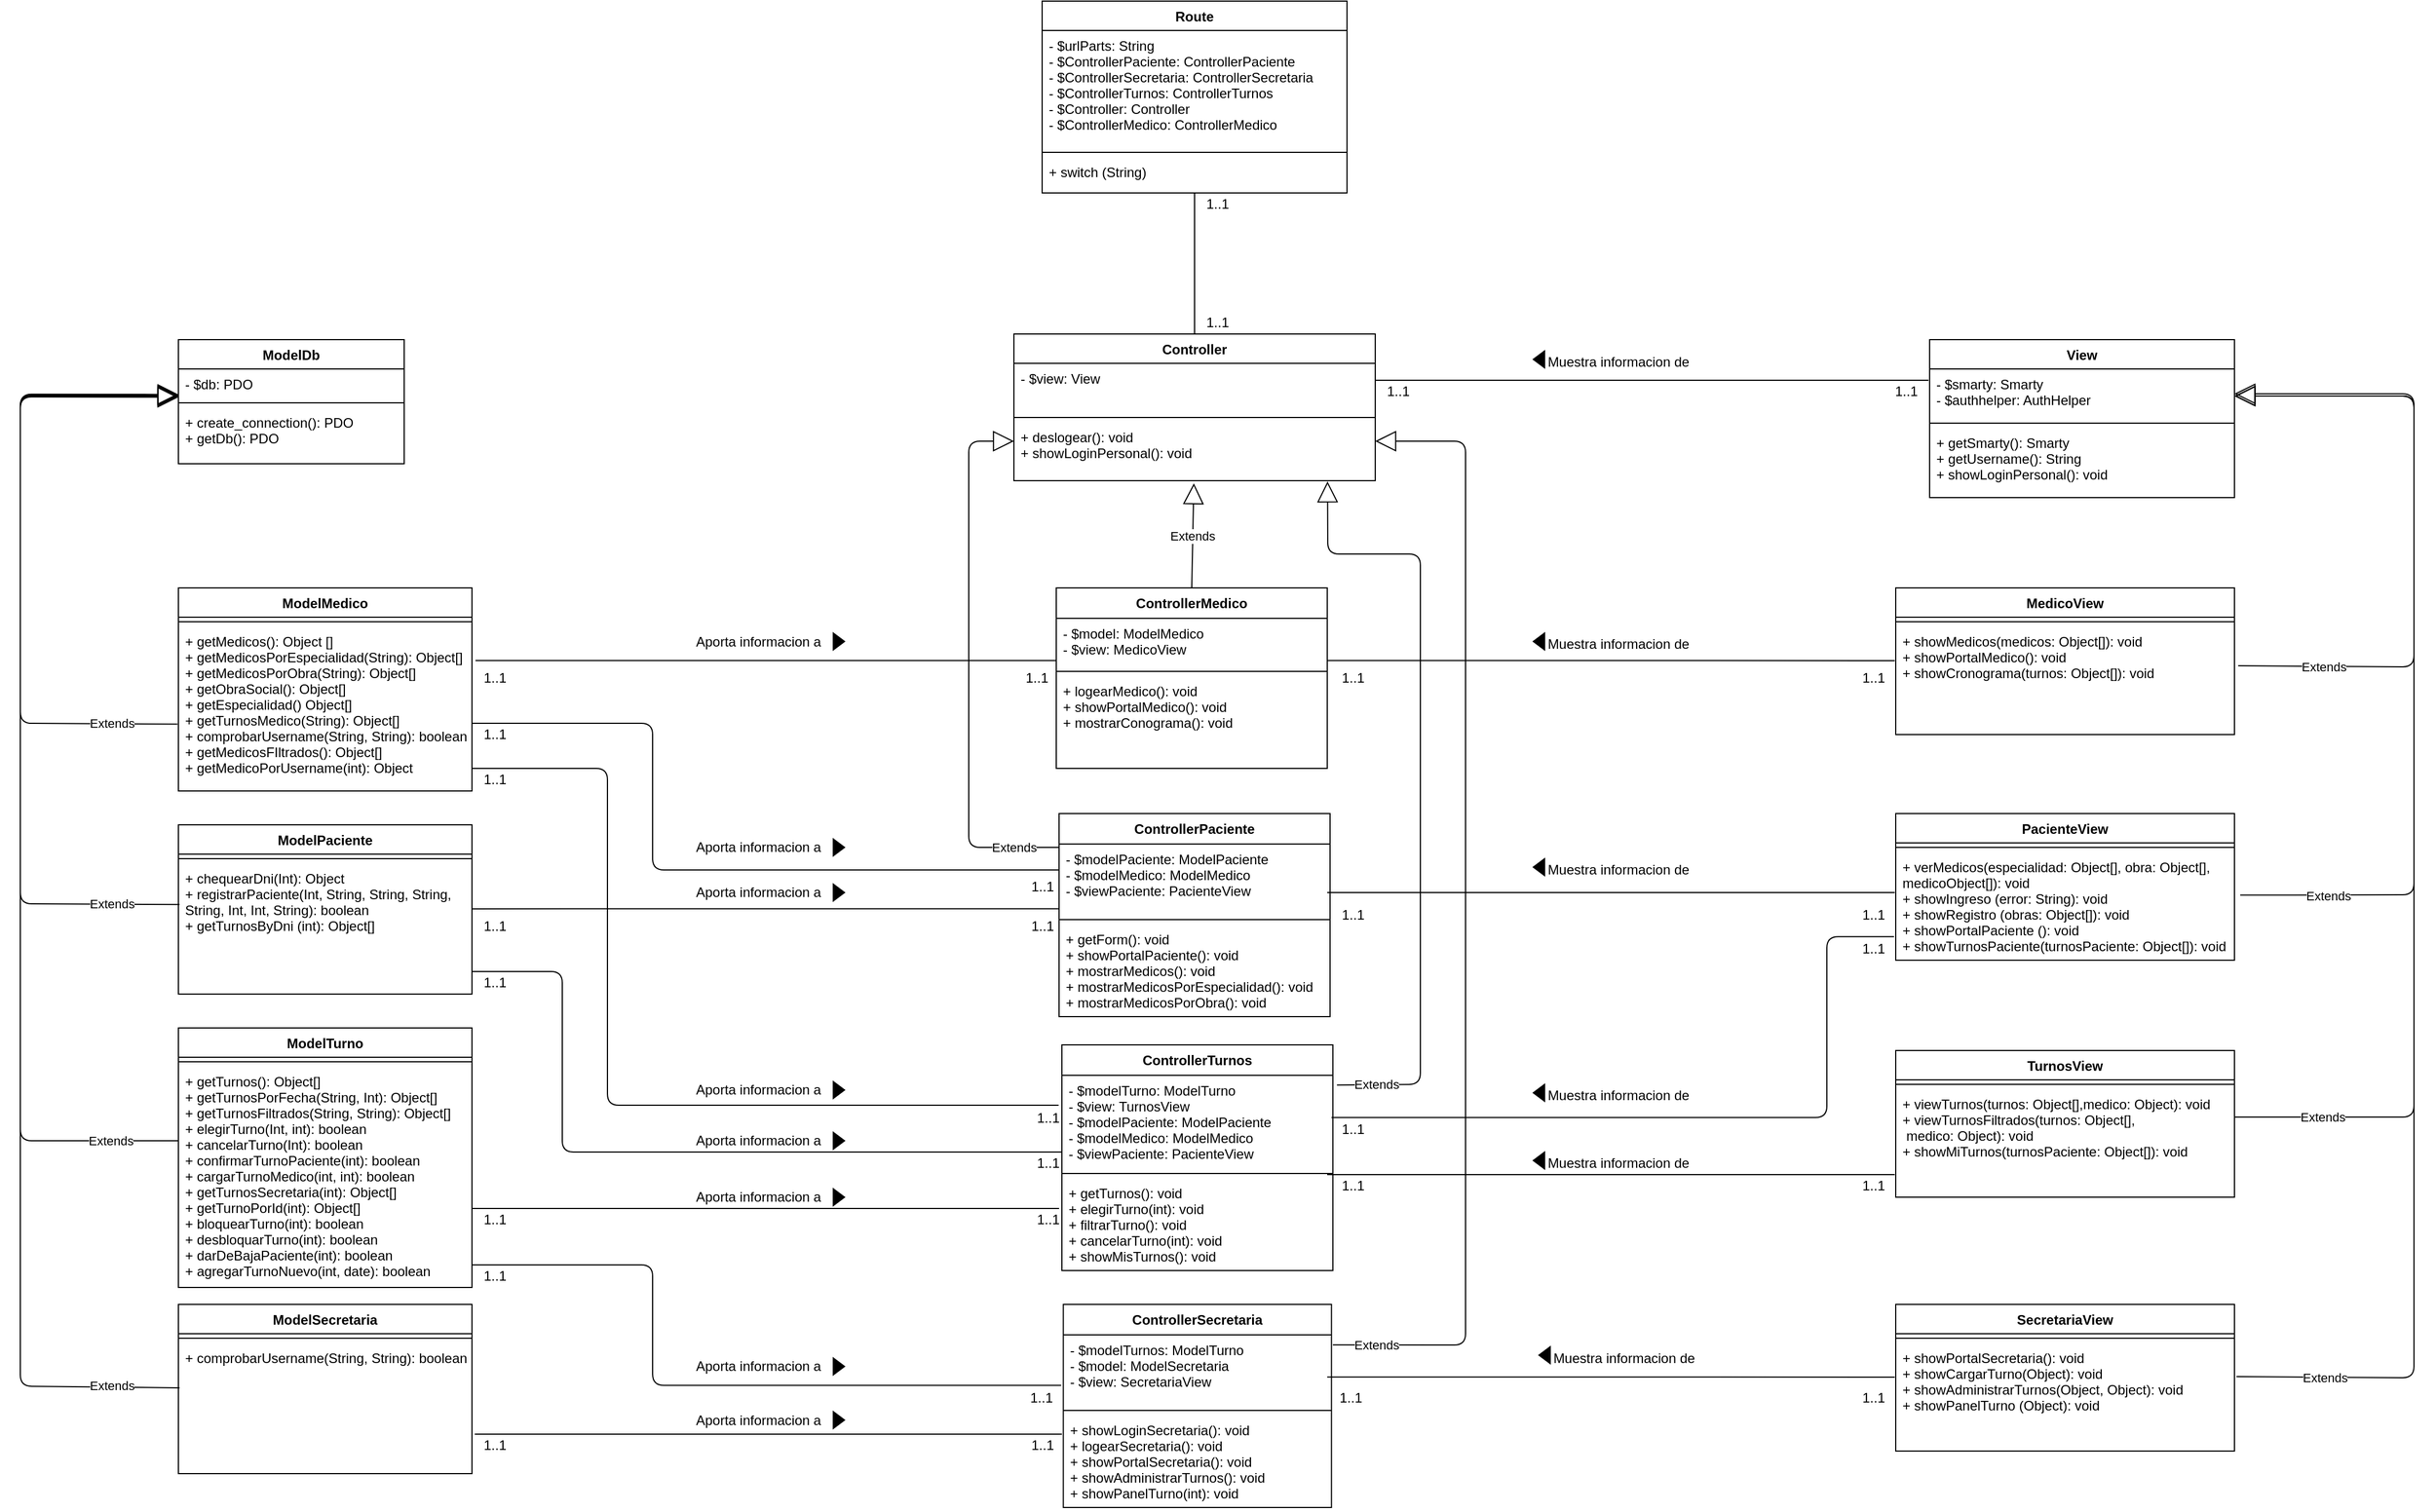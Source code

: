 <mxfile version="12.4.2" type="device" pages="1"><diagram id="C5RBs43oDa-KdzZeNtuy" name="Page-1"><mxGraphModel dx="1849" dy="1935" grid="1" gridSize="10" guides="1" tooltips="1" connect="1" arrows="1" fold="1" page="1" pageScale="1" pageWidth="827" pageHeight="1169" math="0" shadow="0"><root><mxCell id="WIyWlLk6GJQsqaUBKTNV-0"/><mxCell id="WIyWlLk6GJQsqaUBKTNV-1" parent="WIyWlLk6GJQsqaUBKTNV-0"/><mxCell id="wr0eiIpLCg0iJ6t-AHYn-128" value="1..1" style="text;html=1;align=center;verticalAlign=middle;resizable=0;points=[];autosize=1;" parent="WIyWlLk6GJQsqaUBKTNV-1" vertex="1"><mxGeometry x="901" y="-330" width="40" height="20" as="geometry"/></mxCell><mxCell id="wr0eiIpLCg0iJ6t-AHYn-115" value="TurnosView" style="swimlane;fontStyle=1;align=center;verticalAlign=top;childLayout=stackLayout;horizontal=1;startSize=26;horizontalStack=0;resizeParent=1;resizeParentMax=0;resizeLast=0;collapsible=1;marginBottom=0;" parent="WIyWlLk6GJQsqaUBKTNV-1" vertex="1"><mxGeometry x="941" y="10" width="300" height="130" as="geometry"/></mxCell><mxCell id="wr0eiIpLCg0iJ6t-AHYn-116" value="" style="line;strokeWidth=1;fillColor=none;align=left;verticalAlign=middle;spacingTop=-1;spacingLeft=3;spacingRight=3;rotatable=0;labelPosition=right;points=[];portConstraint=eastwest;" parent="wr0eiIpLCg0iJ6t-AHYn-115" vertex="1"><mxGeometry y="26" width="300" height="8" as="geometry"/></mxCell><mxCell id="wr0eiIpLCg0iJ6t-AHYn-117" value="+ viewTurnos(turnos: Object[],medico: Object): void&#10;+ viewTurnosFiltrados(turnos: Object[],&#10; medico: Object): void&#10;+ showMiTurnos(turnosPaciente: Object[]): void" style="text;strokeColor=none;fillColor=none;align=left;verticalAlign=top;spacingLeft=4;spacingRight=4;overflow=hidden;rotatable=0;points=[[0,0.5],[1,0.5]];portConstraint=eastwest;" parent="wr0eiIpLCg0iJ6t-AHYn-115" vertex="1"><mxGeometry y="34" width="300" height="96" as="geometry"/></mxCell><mxCell id="wr0eiIpLCg0iJ6t-AHYn-48" value="ModelDb" style="swimlane;fontStyle=1;align=center;verticalAlign=top;childLayout=stackLayout;horizontal=1;startSize=26;horizontalStack=0;resizeParent=1;resizeParentMax=0;resizeLast=0;collapsible=1;marginBottom=0;" parent="WIyWlLk6GJQsqaUBKTNV-1" vertex="1"><mxGeometry x="-580" y="-620" width="200" height="110" as="geometry"/></mxCell><mxCell id="wr0eiIpLCg0iJ6t-AHYn-49" value="- $db: PDO" style="text;strokeColor=none;fillColor=none;align=left;verticalAlign=top;spacingLeft=4;spacingRight=4;overflow=hidden;rotatable=0;points=[[0,0.5],[1,0.5]];portConstraint=eastwest;" parent="wr0eiIpLCg0iJ6t-AHYn-48" vertex="1"><mxGeometry y="26" width="200" height="26" as="geometry"/></mxCell><mxCell id="wr0eiIpLCg0iJ6t-AHYn-50" value="" style="line;strokeWidth=1;fillColor=none;align=left;verticalAlign=middle;spacingTop=-1;spacingLeft=3;spacingRight=3;rotatable=0;labelPosition=right;points=[];portConstraint=eastwest;" parent="wr0eiIpLCg0iJ6t-AHYn-48" vertex="1"><mxGeometry y="52" width="200" height="8" as="geometry"/></mxCell><mxCell id="wr0eiIpLCg0iJ6t-AHYn-51" value="+ create_connection(): PDO&#10;+ getDb(): PDO&#10;" style="text;strokeColor=none;fillColor=none;align=left;verticalAlign=top;spacingLeft=4;spacingRight=4;overflow=hidden;rotatable=0;points=[[0,0.5],[1,0.5]];portConstraint=eastwest;" parent="wr0eiIpLCg0iJ6t-AHYn-48" vertex="1"><mxGeometry y="60" width="200" height="50" as="geometry"/></mxCell><mxCell id="wr0eiIpLCg0iJ6t-AHYn-107" value="View" style="swimlane;fontStyle=1;align=center;verticalAlign=top;childLayout=stackLayout;horizontal=1;startSize=26;horizontalStack=0;resizeParent=1;resizeParentMax=0;resizeLast=0;collapsible=1;marginBottom=0;" parent="WIyWlLk6GJQsqaUBKTNV-1" vertex="1"><mxGeometry x="971" y="-620" width="270" height="140" as="geometry"/></mxCell><mxCell id="wr0eiIpLCg0iJ6t-AHYn-108" value="- $smarty: Smarty&#10;- $authhelper: AuthHelper" style="text;strokeColor=none;fillColor=none;align=left;verticalAlign=top;spacingLeft=4;spacingRight=4;overflow=hidden;rotatable=0;points=[[0,0.5],[1,0.5]];portConstraint=eastwest;" parent="wr0eiIpLCg0iJ6t-AHYn-107" vertex="1"><mxGeometry y="26" width="270" height="44" as="geometry"/></mxCell><mxCell id="wr0eiIpLCg0iJ6t-AHYn-109" value="" style="line;strokeWidth=1;fillColor=none;align=left;verticalAlign=middle;spacingTop=-1;spacingLeft=3;spacingRight=3;rotatable=0;labelPosition=right;points=[];portConstraint=eastwest;" parent="wr0eiIpLCg0iJ6t-AHYn-107" vertex="1"><mxGeometry y="70" width="270" height="8" as="geometry"/></mxCell><mxCell id="wr0eiIpLCg0iJ6t-AHYn-110" value="+ getSmarty(): Smarty&#10;+ getUsername(): String&#10;+ showLoginPersonal(): void" style="text;strokeColor=none;fillColor=none;align=left;verticalAlign=top;spacingLeft=4;spacingRight=4;overflow=hidden;rotatable=0;points=[[0,0.5],[1,0.5]];portConstraint=eastwest;" parent="wr0eiIpLCg0iJ6t-AHYn-107" vertex="1"><mxGeometry y="78" width="270" height="62" as="geometry"/></mxCell><mxCell id="wr0eiIpLCg0iJ6t-AHYn-43" value="Controller" style="swimlane;fontStyle=1;align=center;verticalAlign=top;childLayout=stackLayout;horizontal=1;startSize=26;horizontalStack=0;resizeParent=1;resizeParentMax=0;resizeLast=0;collapsible=1;marginBottom=0;" parent="WIyWlLk6GJQsqaUBKTNV-1" vertex="1"><mxGeometry x="160" y="-625" width="320" height="130" as="geometry"/></mxCell><mxCell id="wr0eiIpLCg0iJ6t-AHYn-44" value="- $view: View" style="text;strokeColor=none;fillColor=none;align=left;verticalAlign=top;spacingLeft=4;spacingRight=4;overflow=hidden;rotatable=0;points=[[0,0.5],[1,0.5]];portConstraint=eastwest;" parent="wr0eiIpLCg0iJ6t-AHYn-43" vertex="1"><mxGeometry y="26" width="320" height="44" as="geometry"/></mxCell><mxCell id="wr0eiIpLCg0iJ6t-AHYn-45" value="" style="line;strokeWidth=1;fillColor=none;align=left;verticalAlign=middle;spacingTop=-1;spacingLeft=3;spacingRight=3;rotatable=0;labelPosition=right;points=[];portConstraint=eastwest;" parent="wr0eiIpLCg0iJ6t-AHYn-43" vertex="1"><mxGeometry y="70" width="320" height="8" as="geometry"/></mxCell><mxCell id="wr0eiIpLCg0iJ6t-AHYn-46" value="+ deslogear(): void&#10;+ showLoginPersonal(): void" style="text;strokeColor=none;fillColor=none;align=left;verticalAlign=top;spacingLeft=4;spacingRight=4;overflow=hidden;rotatable=0;points=[[0,0.5],[1,0.5]];portConstraint=eastwest;" parent="wr0eiIpLCg0iJ6t-AHYn-43" vertex="1"><mxGeometry y="78" width="320" height="52" as="geometry"/></mxCell><mxCell id="9shhPt9e2-mtvsb2vW4A-5" value="ControllerTurnos" style="swimlane;fontStyle=1;align=center;verticalAlign=top;childLayout=stackLayout;horizontal=1;startSize=27;horizontalStack=0;resizeParent=1;resizeParentMax=0;resizeLast=0;collapsible=1;marginBottom=0;" parent="WIyWlLk6GJQsqaUBKTNV-1" vertex="1"><mxGeometry x="202.5" y="5" width="240" height="200" as="geometry"/></mxCell><mxCell id="9shhPt9e2-mtvsb2vW4A-6" value="- $modelTurno: ModelTurno&#10;- $view: TurnosView&#10;- $modelPaciente: ModelPaciente&#10;- $modelMedico: ModelMedico&#10;- $viewPaciente: PacienteView" style="text;strokeColor=none;fillColor=none;align=left;verticalAlign=top;spacingLeft=4;spacingRight=4;overflow=hidden;rotatable=0;points=[[0,0.5],[1,0.5]];portConstraint=eastwest;" parent="9shhPt9e2-mtvsb2vW4A-5" vertex="1"><mxGeometry y="27" width="240" height="83" as="geometry"/></mxCell><mxCell id="9shhPt9e2-mtvsb2vW4A-7" value="" style="line;strokeWidth=1;fillColor=none;align=left;verticalAlign=middle;spacingTop=-1;spacingLeft=3;spacingRight=3;rotatable=0;labelPosition=right;points=[];portConstraint=eastwest;" parent="9shhPt9e2-mtvsb2vW4A-5" vertex="1"><mxGeometry y="110" width="240" height="8" as="geometry"/></mxCell><mxCell id="9shhPt9e2-mtvsb2vW4A-8" value="+ getTurnos(): void&#10;+ elegirTurno(int): void&#10;+ filtrarTurno(): void&#10;+ cancelarTurno(int): void&#10;+ showMisTurnos(): void" style="text;strokeColor=none;fillColor=none;align=left;verticalAlign=top;spacingLeft=4;spacingRight=4;overflow=hidden;rotatable=0;points=[[0,0.5],[1,0.5]];portConstraint=eastwest;" parent="9shhPt9e2-mtvsb2vW4A-5" vertex="1"><mxGeometry y="118" width="240" height="82" as="geometry"/></mxCell><mxCell id="9shhPt9e2-mtvsb2vW4A-30" value="Extends" style="endArrow=block;endSize=16;endFill=0;html=1;entryX=1;entryY=0.5;entryDx=0;entryDy=0;exitX=1.011;exitY=0.365;exitDx=0;exitDy=0;exitPerimeter=0;" parent="WIyWlLk6GJQsqaUBKTNV-1" source="9shhPt9e2-mtvsb2vW4A-25" target="wr0eiIpLCg0iJ6t-AHYn-108" edge="1"><mxGeometry x="-0.723" width="160" relative="1" as="geometry"><mxPoint x="1290" y="-320" as="sourcePoint"/><mxPoint x="1401" y="-320" as="targetPoint"/><Array as="points"><mxPoint x="1400" y="-330"/><mxPoint x="1400" y="-572"/></Array><mxPoint x="-1" as="offset"/></mxGeometry></mxCell><mxCell id="9shhPt9e2-mtvsb2vW4A-31" value="Extends" style="endArrow=block;endSize=16;endFill=0;html=1;entryX=1;entryY=0.5;entryDx=0;entryDy=0;exitX=1.017;exitY=0.399;exitDx=0;exitDy=0;exitPerimeter=0;" parent="WIyWlLk6GJQsqaUBKTNV-1" source="wr0eiIpLCg0iJ6t-AHYn-114" edge="1"><mxGeometry x="-0.797" y="-1" width="160" relative="1" as="geometry"><mxPoint x="1270" y="-128" as="sourcePoint"/><mxPoint x="1241" y="-570" as="targetPoint"/><Array as="points"><mxPoint x="1400" y="-128"/><mxPoint x="1400" y="-570"/></Array><mxPoint x="1" as="offset"/></mxGeometry></mxCell><mxCell id="9shhPt9e2-mtvsb2vW4A-32" value="Extends" style="endArrow=block;endSize=16;endFill=0;html=1;entryX=1;entryY=0.5;entryDx=0;entryDy=0;exitX=1;exitY=0.26;exitDx=0;exitDy=0;exitPerimeter=0;" parent="WIyWlLk6GJQsqaUBKTNV-1" source="wr0eiIpLCg0iJ6t-AHYn-117" edge="1"><mxGeometry x="-0.835" width="160" relative="1" as="geometry"><mxPoint x="1260" y="69" as="sourcePoint"/><mxPoint x="1241" y="-570" as="targetPoint"/><Array as="points"><mxPoint x="1400" y="69"/><mxPoint x="1400" y="-570"/></Array><mxPoint x="-1" as="offset"/></mxGeometry></mxCell><mxCell id="9shhPt9e2-mtvsb2vW4A-33" value="Extends" style="endArrow=block;endSize=16;endFill=0;html=1;entryX=1;entryY=0.5;entryDx=0;entryDy=0;exitX=1.006;exitY=0.313;exitDx=0;exitDy=0;exitPerimeter=0;" parent="WIyWlLk6GJQsqaUBKTNV-1" source="wr0eiIpLCg0iJ6t-AHYn-120" edge="1"><mxGeometry x="-0.87" width="160" relative="1" as="geometry"><mxPoint x="1270" y="300" as="sourcePoint"/><mxPoint x="1241" y="-570" as="targetPoint"/><Array as="points"><mxPoint x="1400" y="300"/><mxPoint x="1400" y="-570"/></Array><mxPoint x="1" as="offset"/></mxGeometry></mxCell><mxCell id="9shhPt9e2-mtvsb2vW4A-45" value="Aporta informacion a&amp;nbsp;" style="text;html=1;align=center;verticalAlign=middle;resizable=0;points=[];autosize=1;" parent="WIyWlLk6GJQsqaUBKTNV-1" vertex="1"><mxGeometry x="-130" y="280" width="130" height="20" as="geometry"/></mxCell><mxCell id="9shhPt9e2-mtvsb2vW4A-46" value="" style="triangle;whiteSpace=wrap;html=1;fillColor=#000000;" parent="WIyWlLk6GJQsqaUBKTNV-1" vertex="1"><mxGeometry y="282.5" width="10" height="15" as="geometry"/></mxCell><mxCell id="9shhPt9e2-mtvsb2vW4A-47" value="1..1" style="text;html=1;align=center;verticalAlign=middle;resizable=0;points=[];autosize=1;" parent="WIyWlLk6GJQsqaUBKTNV-1" vertex="1"><mxGeometry x="-320" y="200" width="40" height="20" as="geometry"/></mxCell><mxCell id="9shhPt9e2-mtvsb2vW4A-52" value="Aporta informacion a&amp;nbsp;" style="text;html=1;align=center;verticalAlign=middle;resizable=0;points=[];autosize=1;" parent="WIyWlLk6GJQsqaUBKTNV-1" vertex="1"><mxGeometry x="-130" y="327.5" width="130" height="20" as="geometry"/></mxCell><mxCell id="9shhPt9e2-mtvsb2vW4A-53" value="" style="triangle;whiteSpace=wrap;html=1;fillColor=#000000;" parent="WIyWlLk6GJQsqaUBKTNV-1" vertex="1"><mxGeometry y="330" width="10" height="15" as="geometry"/></mxCell><mxCell id="9shhPt9e2-mtvsb2vW4A-54" value="1..1" style="text;html=1;align=center;verticalAlign=middle;resizable=0;points=[];autosize=1;" parent="WIyWlLk6GJQsqaUBKTNV-1" vertex="1"><mxGeometry x="-320" y="350" width="40" height="20" as="geometry"/></mxCell><mxCell id="9shhPt9e2-mtvsb2vW4A-55" value="1..1" style="text;html=1;align=center;verticalAlign=middle;resizable=0;points=[];autosize=1;" parent="WIyWlLk6GJQsqaUBKTNV-1" vertex="1"><mxGeometry x="165" y="350" width="40" height="20" as="geometry"/></mxCell><mxCell id="9shhPt9e2-mtvsb2vW4A-60" value="1..1" style="text;html=1;align=center;verticalAlign=middle;resizable=0;points=[];autosize=1;" parent="WIyWlLk6GJQsqaUBKTNV-1" vertex="1"><mxGeometry x="440" y="-330" width="40" height="20" as="geometry"/></mxCell><mxCell id="9shhPt9e2-mtvsb2vW4A-61" value="" style="endArrow=none;html=1;edgeStyle=orthogonalEdgeStyle;entryX=-0.003;entryY=0.318;entryDx=0;entryDy=0;entryPerimeter=0;" parent="WIyWlLk6GJQsqaUBKTNV-1" edge="1"><mxGeometry relative="1" as="geometry"><mxPoint x="437.5" y="-130" as="sourcePoint"/><mxPoint x="940.1" y="-129.972" as="targetPoint"/></mxGeometry></mxCell><mxCell id="9shhPt9e2-mtvsb2vW4A-62" value="Muestra informacion de" style="text;html=1;align=center;verticalAlign=middle;resizable=0;points=[];autosize=1;" parent="WIyWlLk6GJQsqaUBKTNV-1" vertex="1"><mxGeometry x="625" y="-160" width="140" height="20" as="geometry"/></mxCell><mxCell id="9shhPt9e2-mtvsb2vW4A-63" value="" style="triangle;whiteSpace=wrap;html=1;fillColor=#000000;rotation=-180;" parent="WIyWlLk6GJQsqaUBKTNV-1" vertex="1"><mxGeometry x="620" y="-160" width="10" height="15" as="geometry"/></mxCell><mxCell id="9shhPt9e2-mtvsb2vW4A-64" value="1..1" style="text;html=1;align=center;verticalAlign=middle;resizable=0;points=[];autosize=1;" parent="WIyWlLk6GJQsqaUBKTNV-1" vertex="1"><mxGeometry x="440" y="-120" width="40" height="20" as="geometry"/></mxCell><mxCell id="9shhPt9e2-mtvsb2vW4A-65" value="1..1" style="text;html=1;align=center;verticalAlign=middle;resizable=0;points=[];autosize=1;" parent="WIyWlLk6GJQsqaUBKTNV-1" vertex="1"><mxGeometry x="901" y="-120" width="40" height="20" as="geometry"/></mxCell><mxCell id="9shhPt9e2-mtvsb2vW4A-67" value="Muestra informacion de" style="text;html=1;align=center;verticalAlign=middle;resizable=0;points=[];autosize=1;" parent="WIyWlLk6GJQsqaUBKTNV-1" vertex="1"><mxGeometry x="625" y="100" width="140" height="20" as="geometry"/></mxCell><mxCell id="9shhPt9e2-mtvsb2vW4A-68" value="" style="triangle;whiteSpace=wrap;html=1;fillColor=#000000;rotation=-180;" parent="WIyWlLk6GJQsqaUBKTNV-1" vertex="1"><mxGeometry x="620" y="100" width="10" height="15" as="geometry"/></mxCell><mxCell id="9shhPt9e2-mtvsb2vW4A-69" value="1..1" style="text;html=1;align=center;verticalAlign=middle;resizable=0;points=[];autosize=1;" parent="WIyWlLk6GJQsqaUBKTNV-1" vertex="1"><mxGeometry x="440" y="120" width="40" height="20" as="geometry"/></mxCell><mxCell id="9shhPt9e2-mtvsb2vW4A-70" value="1..1" style="text;html=1;align=center;verticalAlign=middle;resizable=0;points=[];autosize=1;" parent="WIyWlLk6GJQsqaUBKTNV-1" vertex="1"><mxGeometry x="901" y="120" width="40" height="20" as="geometry"/></mxCell><mxCell id="9shhPt9e2-mtvsb2vW4A-72" value="Muestra informacion de" style="text;html=1;align=center;verticalAlign=middle;resizable=0;points=[];autosize=1;" parent="WIyWlLk6GJQsqaUBKTNV-1" vertex="1"><mxGeometry x="630" y="272.5" width="140" height="20" as="geometry"/></mxCell><mxCell id="9shhPt9e2-mtvsb2vW4A-73" value="" style="triangle;whiteSpace=wrap;html=1;fillColor=#000000;rotation=-180;" parent="WIyWlLk6GJQsqaUBKTNV-1" vertex="1"><mxGeometry x="625" y="272.5" width="10" height="15" as="geometry"/></mxCell><mxCell id="9shhPt9e2-mtvsb2vW4A-74" value="1..1" style="text;html=1;align=center;verticalAlign=middle;resizable=0;points=[];autosize=1;" parent="WIyWlLk6GJQsqaUBKTNV-1" vertex="1"><mxGeometry x="437.5" y="307.5" width="40" height="20" as="geometry"/></mxCell><mxCell id="9shhPt9e2-mtvsb2vW4A-75" value="1..1" style="text;html=1;align=center;verticalAlign=middle;resizable=0;points=[];autosize=1;" parent="WIyWlLk6GJQsqaUBKTNV-1" vertex="1"><mxGeometry x="901" y="307.5" width="40" height="20" as="geometry"/></mxCell><mxCell id="ViUA7Gr2BRxcOYkfyZ-n-15" value="1..1" style="text;html=1;align=center;verticalAlign=middle;resizable=0;points=[];autosize=1;" parent="WIyWlLk6GJQsqaUBKTNV-1" vertex="1"><mxGeometry x="165" y="-110" width="40" height="20" as="geometry"/></mxCell><mxCell id="9shhPt9e2-mtvsb2vW4A-14" value="ControllerMedico" style="swimlane;fontStyle=1;align=center;verticalAlign=top;childLayout=stackLayout;horizontal=1;startSize=27;horizontalStack=0;resizeParent=1;resizeParentMax=0;resizeLast=0;collapsible=1;marginBottom=0;" parent="WIyWlLk6GJQsqaUBKTNV-1" vertex="1"><mxGeometry x="197.5" y="-400" width="240" height="160" as="geometry"/></mxCell><mxCell id="9shhPt9e2-mtvsb2vW4A-15" value="- $model: ModelMedico&#10;- $view: MedicoView" style="text;strokeColor=none;fillColor=none;align=left;verticalAlign=top;spacingLeft=4;spacingRight=4;overflow=hidden;rotatable=0;points=[[0,0.5],[1,0.5]];portConstraint=eastwest;" parent="9shhPt9e2-mtvsb2vW4A-14" vertex="1"><mxGeometry y="27" width="240" height="43" as="geometry"/></mxCell><mxCell id="9shhPt9e2-mtvsb2vW4A-16" value="" style="line;strokeWidth=1;fillColor=none;align=left;verticalAlign=middle;spacingTop=-1;spacingLeft=3;spacingRight=3;rotatable=0;labelPosition=right;points=[];portConstraint=eastwest;" parent="9shhPt9e2-mtvsb2vW4A-14" vertex="1"><mxGeometry y="70" width="240" height="8" as="geometry"/></mxCell><mxCell id="9shhPt9e2-mtvsb2vW4A-17" value="+ logearMedico(): void&#10;+ showPortalMedico(): void&#10;+ mostrarConograma(): void" style="text;strokeColor=none;fillColor=none;align=left;verticalAlign=top;spacingLeft=4;spacingRight=4;overflow=hidden;rotatable=0;points=[[0,0.5],[1,0.5]];portConstraint=eastwest;" parent="9shhPt9e2-mtvsb2vW4A-14" vertex="1"><mxGeometry y="78" width="240" height="82" as="geometry"/></mxCell><mxCell id="9shhPt9e2-mtvsb2vW4A-1" value="ControllerSecretaria" style="swimlane;fontStyle=1;align=center;verticalAlign=top;childLayout=stackLayout;horizontal=1;startSize=27;horizontalStack=0;resizeParent=1;resizeParentMax=0;resizeLast=0;collapsible=1;marginBottom=0;" parent="WIyWlLk6GJQsqaUBKTNV-1" vertex="1"><mxGeometry x="203.75" y="235" width="237.5" height="180" as="geometry"/></mxCell><mxCell id="9shhPt9e2-mtvsb2vW4A-2" value="- $modelTurnos: ModelTurno&#10;- $model: ModelSecretaria&#10;- $view: SecretariaView" style="text;strokeColor=none;fillColor=none;align=left;verticalAlign=top;spacingLeft=4;spacingRight=4;overflow=hidden;rotatable=0;points=[[0,0.5],[1,0.5]];portConstraint=eastwest;" parent="9shhPt9e2-mtvsb2vW4A-1" vertex="1"><mxGeometry y="27" width="237.5" height="63" as="geometry"/></mxCell><mxCell id="9shhPt9e2-mtvsb2vW4A-3" value="" style="line;strokeWidth=1;fillColor=none;align=left;verticalAlign=middle;spacingTop=-1;spacingLeft=3;spacingRight=3;rotatable=0;labelPosition=right;points=[];portConstraint=eastwest;" parent="9shhPt9e2-mtvsb2vW4A-1" vertex="1"><mxGeometry y="90" width="237.5" height="8" as="geometry"/></mxCell><mxCell id="9shhPt9e2-mtvsb2vW4A-4" value="+ showLoginSecretaria(): void&#10;+ logearSecretaria(): void&#10;+ showPortalSecretaria(): void&#10;+ showAdministrarTurnos(): void&#10;+ showPanelTurno(int): void" style="text;strokeColor=none;fillColor=none;align=left;verticalAlign=top;spacingLeft=4;spacingRight=4;overflow=hidden;rotatable=0;points=[[0,0.5],[1,0.5]];portConstraint=eastwest;" parent="9shhPt9e2-mtvsb2vW4A-1" vertex="1"><mxGeometry y="98" width="237.5" height="82" as="geometry"/></mxCell><mxCell id="wr0eiIpLCg0iJ6t-AHYn-8" value="ControllerPaciente" style="swimlane;fontStyle=1;align=center;verticalAlign=top;childLayout=stackLayout;horizontal=1;startSize=27;horizontalStack=0;resizeParent=1;resizeParentMax=0;resizeLast=0;collapsible=1;marginBottom=0;" parent="WIyWlLk6GJQsqaUBKTNV-1" vertex="1"><mxGeometry x="200" y="-200" width="240" height="180" as="geometry"/></mxCell><mxCell id="9shhPt9e2-mtvsb2vW4A-0" value="- $modelPaciente: ModelPaciente&#10;- $modelMedico: ModelMedico&#10;- $viewPaciente: PacienteView" style="text;strokeColor=none;fillColor=none;align=left;verticalAlign=top;spacingLeft=4;spacingRight=4;overflow=hidden;rotatable=0;points=[[0,0.5],[1,0.5]];portConstraint=eastwest;" parent="wr0eiIpLCg0iJ6t-AHYn-8" vertex="1"><mxGeometry y="27" width="240" height="63" as="geometry"/></mxCell><mxCell id="wr0eiIpLCg0iJ6t-AHYn-10" value="" style="line;strokeWidth=1;fillColor=none;align=left;verticalAlign=middle;spacingTop=-1;spacingLeft=3;spacingRight=3;rotatable=0;labelPosition=right;points=[];portConstraint=eastwest;" parent="wr0eiIpLCg0iJ6t-AHYn-8" vertex="1"><mxGeometry y="90" width="240" height="8" as="geometry"/></mxCell><mxCell id="wr0eiIpLCg0iJ6t-AHYn-11" value="+ getForm(): void&#10;+ showPortalPaciente(): void&#10;+ mostrarMedicos(): void&#10;+ mostrarMedicosPorEspecialidad(): void&#10;+ mostrarMedicosPorObra(): void" style="text;strokeColor=none;fillColor=none;align=left;verticalAlign=top;spacingLeft=4;spacingRight=4;overflow=hidden;rotatable=0;points=[[0,0.5],[1,0.5]];portConstraint=eastwest;" parent="wr0eiIpLCg0iJ6t-AHYn-8" vertex="1"><mxGeometry y="98" width="240" height="82" as="geometry"/></mxCell><mxCell id="wr0eiIpLCg0iJ6t-AHYn-52" value="ModelMedico" style="swimlane;fontStyle=1;align=center;verticalAlign=top;childLayout=stackLayout;horizontal=1;startSize=26;horizontalStack=0;resizeParent=1;resizeParentMax=0;resizeLast=0;collapsible=1;marginBottom=0;" parent="WIyWlLk6GJQsqaUBKTNV-1" vertex="1"><mxGeometry x="-580" y="-400" width="260" height="180" as="geometry"/></mxCell><mxCell id="wr0eiIpLCg0iJ6t-AHYn-54" value="" style="line;strokeWidth=1;fillColor=none;align=left;verticalAlign=middle;spacingTop=-1;spacingLeft=3;spacingRight=3;rotatable=0;labelPosition=right;points=[];portConstraint=eastwest;" parent="wr0eiIpLCg0iJ6t-AHYn-52" vertex="1"><mxGeometry y="26" width="260" height="8" as="geometry"/></mxCell><mxCell id="wr0eiIpLCg0iJ6t-AHYn-55" value="+ getMedicos(): Object []&#10;+ getMedicosPorEspecialidad(String): Object[]&#10;+ getMedicosPorObra(String): Object[]&#10;+ getObraSocial(): Object[]&#10;+ getEspecialidad() Object[]&#10;+ getTurnosMedico(String): Object[]&#10;+ comprobarUsername(String, String): boolean&#10;+ getMedicosFIltrados(): Object[]&#10;+ getMedicoPorUsername(int): Object&#10;" style="text;strokeColor=none;fillColor=none;align=left;verticalAlign=top;spacingLeft=4;spacingRight=4;overflow=hidden;rotatable=0;points=[[0,0.5],[1,0.5]];portConstraint=eastwest;" parent="wr0eiIpLCg0iJ6t-AHYn-52" vertex="1"><mxGeometry y="34" width="260" height="146" as="geometry"/></mxCell><mxCell id="wr0eiIpLCg0iJ6t-AHYn-61" value="ModelTurno" style="swimlane;fontStyle=1;align=center;verticalAlign=top;childLayout=stackLayout;horizontal=1;startSize=26;horizontalStack=0;resizeParent=1;resizeParentMax=0;resizeLast=0;collapsible=1;marginBottom=0;" parent="WIyWlLk6GJQsqaUBKTNV-1" vertex="1"><mxGeometry x="-580" y="-10" width="260" height="230" as="geometry"/></mxCell><mxCell id="wr0eiIpLCg0iJ6t-AHYn-62" value="" style="line;strokeWidth=1;fillColor=none;align=left;verticalAlign=middle;spacingTop=-1;spacingLeft=3;spacingRight=3;rotatable=0;labelPosition=right;points=[];portConstraint=eastwest;" parent="wr0eiIpLCg0iJ6t-AHYn-61" vertex="1"><mxGeometry y="26" width="260" height="8" as="geometry"/></mxCell><mxCell id="wr0eiIpLCg0iJ6t-AHYn-63" value="+ getTurnos(): Object[]&#10;+ getTurnosPorFecha(String, Int): Object[]&#10;+ getTurnosFiltrados(String, String): Object[]&#10;+ elegirTurno(Int, int): boolean&#10;+ cancelarTurno(Int): boolean&#10;+ confirmarTurnoPaciente(int): boolean&#10;+ cargarTurnoMedico(int, int): boolean&#10;+ getTurnosSecretaria(int): Object[]&#10;+ getTurnoPorId(int): Object[]&#10;+ bloquearTurno(int): boolean&#10;+ desbloquarTurno(int): boolean&#10;+ darDeBajaPaciente(int): boolean&#10;+ agregarTurnoNuevo(int, date): boolean" style="text;strokeColor=none;fillColor=none;align=left;verticalAlign=top;spacingLeft=4;spacingRight=4;overflow=hidden;rotatable=0;points=[[0,0.5],[1,0.5]];portConstraint=eastwest;" parent="wr0eiIpLCg0iJ6t-AHYn-61" vertex="1"><mxGeometry y="34" width="260" height="196" as="geometry"/></mxCell><mxCell id="9shhPt9e2-mtvsb2vW4A-23" value="MedicoView" style="swimlane;fontStyle=1;align=center;verticalAlign=top;childLayout=stackLayout;horizontal=1;startSize=26;horizontalStack=0;resizeParent=1;resizeParentMax=0;resizeLast=0;collapsible=1;marginBottom=0;" parent="WIyWlLk6GJQsqaUBKTNV-1" vertex="1"><mxGeometry x="941" y="-400" width="300" height="130" as="geometry"/></mxCell><mxCell id="9shhPt9e2-mtvsb2vW4A-24" value="" style="line;strokeWidth=1;fillColor=none;align=left;verticalAlign=middle;spacingTop=-1;spacingLeft=3;spacingRight=3;rotatable=0;labelPosition=right;points=[];portConstraint=eastwest;" parent="9shhPt9e2-mtvsb2vW4A-23" vertex="1"><mxGeometry y="26" width="300" height="8" as="geometry"/></mxCell><mxCell id="9shhPt9e2-mtvsb2vW4A-25" value="+ showMedicos(medicos: Object[]): void&#10;+ showPortalMedico(): void&#10;+ showCronograma(turnos: Object[]): void" style="text;strokeColor=none;fillColor=none;align=left;verticalAlign=top;spacingLeft=4;spacingRight=4;overflow=hidden;rotatable=0;points=[[0,0.5],[1,0.5]];portConstraint=eastwest;" parent="9shhPt9e2-mtvsb2vW4A-23" vertex="1"><mxGeometry y="34" width="300" height="96" as="geometry"/></mxCell><mxCell id="wr0eiIpLCg0iJ6t-AHYn-118" value="SecretariaView" style="swimlane;fontStyle=1;align=center;verticalAlign=top;childLayout=stackLayout;horizontal=1;startSize=26;horizontalStack=0;resizeParent=1;resizeParentMax=0;resizeLast=0;collapsible=1;marginBottom=0;" parent="WIyWlLk6GJQsqaUBKTNV-1" vertex="1"><mxGeometry x="941" y="235" width="300" height="130" as="geometry"/></mxCell><mxCell id="wr0eiIpLCg0iJ6t-AHYn-119" value="" style="line;strokeWidth=1;fillColor=none;align=left;verticalAlign=middle;spacingTop=-1;spacingLeft=3;spacingRight=3;rotatable=0;labelPosition=right;points=[];portConstraint=eastwest;" parent="wr0eiIpLCg0iJ6t-AHYn-118" vertex="1"><mxGeometry y="26" width="300" height="8" as="geometry"/></mxCell><mxCell id="wr0eiIpLCg0iJ6t-AHYn-120" value="+ showPortalSecretaria(): void&#10;+ showCargarTurno(Object): void&#10;+ showAdministrarTurnos(Object, Object): void&#10;+ showPanelTurno (Object): void" style="text;strokeColor=none;fillColor=none;align=left;verticalAlign=top;spacingLeft=4;spacingRight=4;overflow=hidden;rotatable=0;points=[[0,0.5],[1,0.5]];portConstraint=eastwest;" parent="wr0eiIpLCg0iJ6t-AHYn-118" vertex="1"><mxGeometry y="34" width="300" height="96" as="geometry"/></mxCell><mxCell id="wr0eiIpLCg0iJ6t-AHYn-111" value="PacienteView" style="swimlane;fontStyle=1;align=center;verticalAlign=top;childLayout=stackLayout;horizontal=1;startSize=26;horizontalStack=0;resizeParent=1;resizeParentMax=0;resizeLast=0;collapsible=1;marginBottom=0;" parent="WIyWlLk6GJQsqaUBKTNV-1" vertex="1"><mxGeometry x="941" y="-200" width="300" height="130" as="geometry"/></mxCell><mxCell id="wr0eiIpLCg0iJ6t-AHYn-113" value="" style="line;strokeWidth=1;fillColor=none;align=left;verticalAlign=middle;spacingTop=-1;spacingLeft=3;spacingRight=3;rotatable=0;labelPosition=right;points=[];portConstraint=eastwest;" parent="wr0eiIpLCg0iJ6t-AHYn-111" vertex="1"><mxGeometry y="26" width="300" height="8" as="geometry"/></mxCell><mxCell id="wr0eiIpLCg0iJ6t-AHYn-114" value="+ verMedicos(especialidad: Object[], obra: Object[], &#10;medicoObject[]): void&#10;+ showIngreso (error: String): void&#10;+ showRegistro (obras: Object[]): void&#10;+ showPortalPaciente (): void&#10;+ showTurnosPaciente(turnosPaciente: Object[]): void" style="text;strokeColor=none;fillColor=none;align=left;verticalAlign=top;spacingLeft=4;spacingRight=4;overflow=hidden;rotatable=0;points=[[0,0.5],[1,0.5]];portConstraint=eastwest;" parent="wr0eiIpLCg0iJ6t-AHYn-111" vertex="1"><mxGeometry y="34" width="300" height="96" as="geometry"/></mxCell><mxCell id="ViUA7Gr2BRxcOYkfyZ-n-22" value="" style="endArrow=none;html=1;edgeStyle=orthogonalEdgeStyle;entryX=-0.003;entryY=0.318;entryDx=0;entryDy=0;entryPerimeter=0;" parent="WIyWlLk6GJQsqaUBKTNV-1" edge="1"><mxGeometry relative="1" as="geometry"><mxPoint x="437.5" y="-335.59" as="sourcePoint"/><mxPoint x="940.1" y="-335.562" as="targetPoint"/></mxGeometry></mxCell><mxCell id="ViUA7Gr2BRxcOYkfyZ-n-23" value="Muestra informacion de" style="text;html=1;align=center;verticalAlign=middle;resizable=0;points=[];autosize=1;" parent="WIyWlLk6GJQsqaUBKTNV-1" vertex="1"><mxGeometry x="625" y="-360" width="140" height="20" as="geometry"/></mxCell><mxCell id="ViUA7Gr2BRxcOYkfyZ-n-24" value="" style="triangle;whiteSpace=wrap;html=1;fillColor=#000000;rotation=-180;" parent="WIyWlLk6GJQsqaUBKTNV-1" vertex="1"><mxGeometry x="620" y="-360" width="10" height="15" as="geometry"/></mxCell><mxCell id="ViUA7Gr2BRxcOYkfyZ-n-29" value="" style="endArrow=none;html=1;edgeStyle=orthogonalEdgeStyle;entryX=-0.003;entryY=0.318;entryDx=0;entryDy=0;entryPerimeter=0;" parent="WIyWlLk6GJQsqaUBKTNV-1" edge="1"><mxGeometry relative="1" as="geometry"><mxPoint x="437.5" y="120" as="sourcePoint"/><mxPoint x="940.1" y="120.028" as="targetPoint"/></mxGeometry></mxCell><mxCell id="ViUA7Gr2BRxcOYkfyZ-n-30" value="" style="endArrow=none;html=1;edgeStyle=orthogonalEdgeStyle;entryX=-0.003;entryY=0.318;entryDx=0;entryDy=0;entryPerimeter=0;" parent="WIyWlLk6GJQsqaUBKTNV-1" edge="1"><mxGeometry relative="1" as="geometry"><mxPoint x="437.5" y="299.41" as="sourcePoint"/><mxPoint x="940.1" y="299.438" as="targetPoint"/></mxGeometry></mxCell><mxCell id="ViUA7Gr2BRxcOYkfyZ-n-35" value="" style="endArrow=none;html=1;edgeStyle=orthogonalEdgeStyle;entryX=-0.003;entryY=0.318;entryDx=0;entryDy=0;entryPerimeter=0;exitX=1.012;exitY=0.208;exitDx=0;exitDy=0;exitPerimeter=0;" parent="WIyWlLk6GJQsqaUBKTNV-1" source="wr0eiIpLCg0iJ6t-AHYn-55" edge="1"><mxGeometry relative="1" as="geometry"><mxPoint x="-305.1" y="-335.71" as="sourcePoint"/><mxPoint x="197.5" y="-335.682" as="targetPoint"/></mxGeometry></mxCell><mxCell id="ViUA7Gr2BRxcOYkfyZ-n-36" value="Aporta informacion a&amp;nbsp;" style="text;html=1;align=center;verticalAlign=middle;resizable=0;points=[];autosize=1;" parent="WIyWlLk6GJQsqaUBKTNV-1" vertex="1"><mxGeometry x="-130" y="-362.5" width="130" height="20" as="geometry"/></mxCell><mxCell id="ViUA7Gr2BRxcOYkfyZ-n-37" value="" style="triangle;whiteSpace=wrap;html=1;fillColor=#000000;" parent="WIyWlLk6GJQsqaUBKTNV-1" vertex="1"><mxGeometry y="-360" width="10" height="15" as="geometry"/></mxCell><mxCell id="ViUA7Gr2BRxcOYkfyZ-n-38" value="1..1" style="text;html=1;align=center;verticalAlign=middle;resizable=0;points=[];autosize=1;" parent="WIyWlLk6GJQsqaUBKTNV-1" vertex="1"><mxGeometry x="-320" y="-330" width="40" height="20" as="geometry"/></mxCell><mxCell id="ViUA7Gr2BRxcOYkfyZ-n-39" value="1..1" style="text;html=1;align=center;verticalAlign=middle;resizable=0;points=[];autosize=1;" parent="WIyWlLk6GJQsqaUBKTNV-1" vertex="1"><mxGeometry x="160" y="-330" width="40" height="20" as="geometry"/></mxCell><mxCell id="ViUA7Gr2BRxcOYkfyZ-n-40" value="" style="endArrow=none;html=1;edgeStyle=orthogonalEdgeStyle;entryX=-0.003;entryY=0.318;entryDx=0;entryDy=0;entryPerimeter=0;" parent="WIyWlLk6GJQsqaUBKTNV-1" edge="1"><mxGeometry relative="1" as="geometry"><mxPoint x="-320" y="-115.56" as="sourcePoint"/><mxPoint x="200" y="-115.592" as="targetPoint"/></mxGeometry></mxCell><mxCell id="ViUA7Gr2BRxcOYkfyZ-n-41" value="1..1" style="text;html=1;align=center;verticalAlign=middle;resizable=0;points=[];autosize=1;" parent="WIyWlLk6GJQsqaUBKTNV-1" vertex="1"><mxGeometry x="-320" y="-110" width="40" height="20" as="geometry"/></mxCell><mxCell id="ViUA7Gr2BRxcOYkfyZ-n-43" value="" style="endArrow=none;html=1;edgeStyle=orthogonalEdgeStyle;entryX=0;entryY=0.365;entryDx=0;entryDy=0;entryPerimeter=0;" parent="WIyWlLk6GJQsqaUBKTNV-1" target="9shhPt9e2-mtvsb2vW4A-0" edge="1"><mxGeometry relative="1" as="geometry"><mxPoint x="-320" y="-280" as="sourcePoint"/><mxPoint x="190" y="-150" as="targetPoint"/><Array as="points"><mxPoint x="-160" y="-280"/><mxPoint x="-160" y="-150"/></Array></mxGeometry></mxCell><mxCell id="ViUA7Gr2BRxcOYkfyZ-n-47" value="Aporta informacion a&amp;nbsp;" style="text;html=1;align=center;verticalAlign=middle;resizable=0;points=[];autosize=1;" parent="WIyWlLk6GJQsqaUBKTNV-1" vertex="1"><mxGeometry x="-130" y="-180" width="130" height="20" as="geometry"/></mxCell><mxCell id="ViUA7Gr2BRxcOYkfyZ-n-48" value="" style="triangle;whiteSpace=wrap;html=1;fillColor=#000000;" parent="WIyWlLk6GJQsqaUBKTNV-1" vertex="1"><mxGeometry y="-177.5" width="10" height="15" as="geometry"/></mxCell><mxCell id="ViUA7Gr2BRxcOYkfyZ-n-49" value="1..1" style="text;html=1;align=center;verticalAlign=middle;resizable=0;points=[];autosize=1;" parent="WIyWlLk6GJQsqaUBKTNV-1" vertex="1"><mxGeometry x="-320" y="-280" width="40" height="20" as="geometry"/></mxCell><mxCell id="ViUA7Gr2BRxcOYkfyZ-n-50" value="1..1" style="text;html=1;align=center;verticalAlign=middle;resizable=0;points=[];autosize=1;" parent="WIyWlLk6GJQsqaUBKTNV-1" vertex="1"><mxGeometry x="165" y="-145" width="40" height="20" as="geometry"/></mxCell><mxCell id="wr0eiIpLCg0iJ6t-AHYn-64" value="ModelPaciente" style="swimlane;fontStyle=1;align=center;verticalAlign=top;childLayout=stackLayout;horizontal=1;startSize=26;horizontalStack=0;resizeParent=1;resizeParentMax=0;resizeLast=0;collapsible=1;marginBottom=0;" parent="WIyWlLk6GJQsqaUBKTNV-1" vertex="1"><mxGeometry x="-580" y="-190" width="260" height="150" as="geometry"/></mxCell><mxCell id="wr0eiIpLCg0iJ6t-AHYn-65" value="" style="line;strokeWidth=1;fillColor=none;align=left;verticalAlign=middle;spacingTop=-1;spacingLeft=3;spacingRight=3;rotatable=0;labelPosition=right;points=[];portConstraint=eastwest;" parent="wr0eiIpLCg0iJ6t-AHYn-64" vertex="1"><mxGeometry y="26" width="260" height="8" as="geometry"/></mxCell><mxCell id="wr0eiIpLCg0iJ6t-AHYn-66" value="+ chequearDni(Int): Object&#10;+ registrarPaciente(Int, String, String, String,&#10;String, Int, Int, String): boolean&#10;+ getTurnosByDni (int): Object[]&#10;" style="text;strokeColor=none;fillColor=none;align=left;verticalAlign=top;spacingLeft=4;spacingRight=4;overflow=hidden;rotatable=0;points=[[0,0.5],[1,0.5]];portConstraint=eastwest;" parent="wr0eiIpLCg0iJ6t-AHYn-64" vertex="1"><mxGeometry y="34" width="260" height="116" as="geometry"/></mxCell><mxCell id="ViUA7Gr2BRxcOYkfyZ-n-51" value="" style="endArrow=none;html=1;edgeStyle=orthogonalEdgeStyle;entryX=-0.003;entryY=0.318;entryDx=0;entryDy=0;entryPerimeter=0;" parent="WIyWlLk6GJQsqaUBKTNV-1" edge="1"><mxGeometry relative="1" as="geometry"><mxPoint x="-317.5" y="350.03" as="sourcePoint"/><mxPoint x="202.5" y="349.998" as="targetPoint"/></mxGeometry></mxCell><mxCell id="wr0eiIpLCg0iJ6t-AHYn-67" value="ModelSecretaria" style="swimlane;fontStyle=1;align=center;verticalAlign=top;childLayout=stackLayout;horizontal=1;startSize=26;horizontalStack=0;resizeParent=1;resizeParentMax=0;resizeLast=0;collapsible=1;marginBottom=0;" parent="WIyWlLk6GJQsqaUBKTNV-1" vertex="1"><mxGeometry x="-580" y="235" width="260" height="150" as="geometry"/></mxCell><mxCell id="wr0eiIpLCg0iJ6t-AHYn-68" value="" style="line;strokeWidth=1;fillColor=none;align=left;verticalAlign=middle;spacingTop=-1;spacingLeft=3;spacingRight=3;rotatable=0;labelPosition=right;points=[];portConstraint=eastwest;" parent="wr0eiIpLCg0iJ6t-AHYn-67" vertex="1"><mxGeometry y="26" width="260" height="8" as="geometry"/></mxCell><mxCell id="wr0eiIpLCg0iJ6t-AHYn-69" value="+ comprobarUsername(String, String): boolean&#10;" style="text;strokeColor=none;fillColor=none;align=left;verticalAlign=top;spacingLeft=4;spacingRight=4;overflow=hidden;rotatable=0;points=[[0,0.5],[1,0.5]];portConstraint=eastwest;" parent="wr0eiIpLCg0iJ6t-AHYn-67" vertex="1"><mxGeometry y="34" width="260" height="116" as="geometry"/></mxCell><mxCell id="ViUA7Gr2BRxcOYkfyZ-n-52" value="" style="endArrow=none;html=1;edgeStyle=orthogonalEdgeStyle;entryX=-0.008;entryY=0.71;entryDx=0;entryDy=0;entryPerimeter=0;" parent="WIyWlLk6GJQsqaUBKTNV-1" target="9shhPt9e2-mtvsb2vW4A-2" edge="1"><mxGeometry relative="1" as="geometry"><mxPoint x="-320" y="200" as="sourcePoint"/><mxPoint x="180" y="300" as="targetPoint"/><Array as="points"><mxPoint x="-160" y="200"/><mxPoint x="-160" y="307"/></Array></mxGeometry></mxCell><mxCell id="ViUA7Gr2BRxcOYkfyZ-n-55" value="1..1" style="text;html=1;align=center;verticalAlign=middle;resizable=0;points=[];autosize=1;" parent="WIyWlLk6GJQsqaUBKTNV-1" vertex="1"><mxGeometry x="163.75" y="307.5" width="40" height="20" as="geometry"/></mxCell><mxCell id="ViUA7Gr2BRxcOYkfyZ-n-58" value="" style="endArrow=none;html=1;edgeStyle=orthogonalEdgeStyle;entryX=-0.003;entryY=0.318;entryDx=0;entryDy=0;entryPerimeter=0;" parent="WIyWlLk6GJQsqaUBKTNV-1" edge="1"><mxGeometry relative="1" as="geometry"><mxPoint x="-320" y="150.03" as="sourcePoint"/><mxPoint x="200" y="149.998" as="targetPoint"/></mxGeometry></mxCell><mxCell id="ViUA7Gr2BRxcOYkfyZ-n-59" value="Aporta informacion a&amp;nbsp;" style="text;html=1;align=center;verticalAlign=middle;resizable=0;points=[];autosize=1;" parent="WIyWlLk6GJQsqaUBKTNV-1" vertex="1"><mxGeometry x="-130" y="130" width="130" height="20" as="geometry"/></mxCell><mxCell id="ViUA7Gr2BRxcOYkfyZ-n-60" value="" style="triangle;whiteSpace=wrap;html=1;fillColor=#000000;" parent="WIyWlLk6GJQsqaUBKTNV-1" vertex="1"><mxGeometry y="132.5" width="10" height="15" as="geometry"/></mxCell><mxCell id="ViUA7Gr2BRxcOYkfyZ-n-61" value="1..1" style="text;html=1;align=center;verticalAlign=middle;resizable=0;points=[];autosize=1;" parent="WIyWlLk6GJQsqaUBKTNV-1" vertex="1"><mxGeometry x="-320" y="150" width="40" height="20" as="geometry"/></mxCell><mxCell id="ViUA7Gr2BRxcOYkfyZ-n-62" value="1..1" style="text;html=1;align=center;verticalAlign=middle;resizable=0;points=[];autosize=1;" parent="WIyWlLk6GJQsqaUBKTNV-1" vertex="1"><mxGeometry x="170" y="150" width="40" height="20" as="geometry"/></mxCell><mxCell id="ViUA7Gr2BRxcOYkfyZ-n-63" value="Aporta informacion a&amp;nbsp;" style="text;html=1;align=center;verticalAlign=middle;resizable=0;points=[];autosize=1;" parent="WIyWlLk6GJQsqaUBKTNV-1" vertex="1"><mxGeometry x="-130" y="-140" width="130" height="20" as="geometry"/></mxCell><mxCell id="ViUA7Gr2BRxcOYkfyZ-n-64" value="" style="triangle;whiteSpace=wrap;html=1;fillColor=#000000;" parent="WIyWlLk6GJQsqaUBKTNV-1" vertex="1"><mxGeometry y="-137.5" width="10" height="15" as="geometry"/></mxCell><mxCell id="ViUA7Gr2BRxcOYkfyZ-n-65" value="" style="endArrow=none;html=1;edgeStyle=orthogonalEdgeStyle;exitX=1;exitY=0.828;exitDx=0;exitDy=0;exitPerimeter=0;" parent="WIyWlLk6GJQsqaUBKTNV-1" source="wr0eiIpLCg0iJ6t-AHYn-66" edge="1"><mxGeometry relative="1" as="geometry"><mxPoint x="-300" y="-60" as="sourcePoint"/><mxPoint x="202.5" y="100" as="targetPoint"/><Array as="points"><mxPoint x="-240" y="-60"/><mxPoint x="-240" y="100"/></Array></mxGeometry></mxCell><mxCell id="ViUA7Gr2BRxcOYkfyZ-n-68" value="Aporta informacion a&amp;nbsp;" style="text;html=1;align=center;verticalAlign=middle;resizable=0;points=[];autosize=1;" parent="WIyWlLk6GJQsqaUBKTNV-1" vertex="1"><mxGeometry x="-130" y="80" width="130" height="20" as="geometry"/></mxCell><mxCell id="ViUA7Gr2BRxcOYkfyZ-n-69" value="" style="triangle;whiteSpace=wrap;html=1;fillColor=#000000;" parent="WIyWlLk6GJQsqaUBKTNV-1" vertex="1"><mxGeometry y="82.5" width="10" height="15" as="geometry"/></mxCell><mxCell id="ViUA7Gr2BRxcOYkfyZ-n-70" value="1..1" style="text;html=1;align=center;verticalAlign=middle;resizable=0;points=[];autosize=1;" parent="WIyWlLk6GJQsqaUBKTNV-1" vertex="1"><mxGeometry x="-320" y="-60" width="40" height="20" as="geometry"/></mxCell><mxCell id="ViUA7Gr2BRxcOYkfyZ-n-71" value="1..1" style="text;html=1;align=center;verticalAlign=middle;resizable=0;points=[];autosize=1;" parent="WIyWlLk6GJQsqaUBKTNV-1" vertex="1"><mxGeometry x="170" y="100" width="40" height="20" as="geometry"/></mxCell><mxCell id="ViUA7Gr2BRxcOYkfyZ-n-72" value="" style="endArrow=none;html=1;edgeStyle=orthogonalEdgeStyle;entryX=-0.012;entryY=0.319;entryDx=0;entryDy=0;entryPerimeter=0;" parent="WIyWlLk6GJQsqaUBKTNV-1" target="9shhPt9e2-mtvsb2vW4A-6" edge="1"><mxGeometry relative="1" as="geometry"><mxPoint x="-320" y="-240" as="sourcePoint"/><mxPoint x="-190" y="60" as="targetPoint"/><Array as="points"><mxPoint x="-200" y="-240"/><mxPoint x="-200" y="58"/></Array></mxGeometry></mxCell><mxCell id="ViUA7Gr2BRxcOYkfyZ-n-75" value="Aporta informacion a&amp;nbsp;" style="text;html=1;align=center;verticalAlign=middle;resizable=0;points=[];autosize=1;" parent="WIyWlLk6GJQsqaUBKTNV-1" vertex="1"><mxGeometry x="-130" y="35" width="130" height="20" as="geometry"/></mxCell><mxCell id="ViUA7Gr2BRxcOYkfyZ-n-76" value="" style="triangle;whiteSpace=wrap;html=1;fillColor=#000000;" parent="WIyWlLk6GJQsqaUBKTNV-1" vertex="1"><mxGeometry y="37.5" width="10" height="15" as="geometry"/></mxCell><mxCell id="ViUA7Gr2BRxcOYkfyZ-n-79" value="1..1" style="text;html=1;align=center;verticalAlign=middle;resizable=0;points=[];autosize=1;" parent="WIyWlLk6GJQsqaUBKTNV-1" vertex="1"><mxGeometry x="-320" y="-240" width="40" height="20" as="geometry"/></mxCell><mxCell id="ViUA7Gr2BRxcOYkfyZ-n-80" value="1..1" style="text;html=1;align=center;verticalAlign=middle;resizable=0;points=[];autosize=1;" parent="WIyWlLk6GJQsqaUBKTNV-1" vertex="1"><mxGeometry x="170" y="60" width="40" height="20" as="geometry"/></mxCell><mxCell id="ViUA7Gr2BRxcOYkfyZ-n-81" value="" style="endArrow=none;html=1;edgeStyle=orthogonalEdgeStyle;entryX=-0.005;entryY=0.782;entryDx=0;entryDy=0;entryPerimeter=0;" parent="WIyWlLk6GJQsqaUBKTNV-1" target="wr0eiIpLCg0iJ6t-AHYn-114" edge="1"><mxGeometry relative="1" as="geometry"><mxPoint x="441.25" y="69.41" as="sourcePoint"/><mxPoint x="920" y="-90" as="targetPoint"/><Array as="points"><mxPoint x="880" y="69"/><mxPoint x="880" y="-91"/></Array></mxGeometry></mxCell><mxCell id="ViUA7Gr2BRxcOYkfyZ-n-84" value="Muestra informacion de" style="text;html=1;align=center;verticalAlign=middle;resizable=0;points=[];autosize=1;" parent="WIyWlLk6GJQsqaUBKTNV-1" vertex="1"><mxGeometry x="625" y="40" width="140" height="20" as="geometry"/></mxCell><mxCell id="ViUA7Gr2BRxcOYkfyZ-n-85" value="" style="triangle;whiteSpace=wrap;html=1;fillColor=#000000;rotation=-180;" parent="WIyWlLk6GJQsqaUBKTNV-1" vertex="1"><mxGeometry x="620" y="40" width="10" height="15" as="geometry"/></mxCell><mxCell id="ViUA7Gr2BRxcOYkfyZ-n-86" value="1..1" style="text;html=1;align=center;verticalAlign=middle;resizable=0;points=[];autosize=1;" parent="WIyWlLk6GJQsqaUBKTNV-1" vertex="1"><mxGeometry x="440" y="70" width="40" height="20" as="geometry"/></mxCell><mxCell id="ViUA7Gr2BRxcOYkfyZ-n-87" value="1..1" style="text;html=1;align=center;verticalAlign=middle;resizable=0;points=[];autosize=1;" parent="WIyWlLk6GJQsqaUBKTNV-1" vertex="1"><mxGeometry x="901" y="-90" width="40" height="20" as="geometry"/></mxCell><mxCell id="ViUA7Gr2BRxcOYkfyZ-n-88" value="Extends" style="endArrow=block;endSize=16;endFill=0;html=1;exitX=-0.003;exitY=0.594;exitDx=0;exitDy=0;exitPerimeter=0;" parent="WIyWlLk6GJQsqaUBKTNV-1" source="wr0eiIpLCg0iJ6t-AHYn-55" edge="1"><mxGeometry x="-0.792" width="160" relative="1" as="geometry"><mxPoint x="-650" y="-280" as="sourcePoint"/><mxPoint x="-580" y="-570" as="targetPoint"/><Array as="points"><mxPoint x="-720" y="-280"/><mxPoint x="-720" y="-570"/></Array><mxPoint x="1" as="offset"/></mxGeometry></mxCell><mxCell id="ViUA7Gr2BRxcOYkfyZ-n-89" value="Extends" style="endArrow=block;endSize=16;endFill=0;html=1;exitX=0.004;exitY=0.316;exitDx=0;exitDy=0;exitPerimeter=0;" parent="WIyWlLk6GJQsqaUBKTNV-1" source="wr0eiIpLCg0iJ6t-AHYn-66" edge="1"><mxGeometry x="-0.833" width="160" relative="1" as="geometry"><mxPoint x="-620" y="-120" as="sourcePoint"/><mxPoint x="-580" y="-570.72" as="targetPoint"/><Array as="points"><mxPoint x="-720" y="-120"/><mxPoint x="-720" y="-571"/></Array><mxPoint x="1" as="offset"/></mxGeometry></mxCell><mxCell id="ViUA7Gr2BRxcOYkfyZ-n-90" value="Extends" style="endArrow=block;endSize=16;endFill=0;html=1;exitX=0;exitY=0.337;exitDx=0;exitDy=0;exitPerimeter=0;" parent="WIyWlLk6GJQsqaUBKTNV-1" source="wr0eiIpLCg0iJ6t-AHYn-63" edge="1"><mxGeometry x="-0.873" width="160" relative="1" as="geometry"><mxPoint x="-600" y="90" as="sourcePoint"/><mxPoint x="-580" y="-571.38" as="targetPoint"/><Array as="points"><mxPoint x="-720" y="90"/><mxPoint x="-720" y="-571.66"/></Array><mxPoint as="offset"/></mxGeometry></mxCell><mxCell id="ViUA7Gr2BRxcOYkfyZ-n-91" value="Extends" style="endArrow=block;endSize=16;endFill=0;html=1;exitX=0.004;exitY=0.345;exitDx=0;exitDy=0;exitPerimeter=0;" parent="WIyWlLk6GJQsqaUBKTNV-1" source="wr0eiIpLCg0iJ6t-AHYn-69" edge="1"><mxGeometry x="-0.894" y="-1" width="160" relative="1" as="geometry"><mxPoint x="-630" y="307.5" as="sourcePoint"/><mxPoint x="-580" y="-568.93" as="targetPoint"/><Array as="points"><mxPoint x="-720" y="307.5"/><mxPoint x="-720" y="-569.21"/></Array><mxPoint x="1" as="offset"/></mxGeometry></mxCell><mxCell id="ViUA7Gr2BRxcOYkfyZ-n-92" value="" style="endArrow=none;html=1;edgeStyle=orthogonalEdgeStyle;" parent="WIyWlLk6GJQsqaUBKTNV-1" edge="1"><mxGeometry relative="1" as="geometry"><mxPoint x="480" y="-584.0" as="sourcePoint"/><mxPoint x="970" y="-584" as="targetPoint"/></mxGeometry></mxCell><mxCell id="ViUA7Gr2BRxcOYkfyZ-n-93" value="Muestra informacion de" style="text;html=1;align=center;verticalAlign=middle;resizable=0;points=[];autosize=1;" parent="WIyWlLk6GJQsqaUBKTNV-1" vertex="1"><mxGeometry x="625" y="-610" width="140" height="20" as="geometry"/></mxCell><mxCell id="ViUA7Gr2BRxcOYkfyZ-n-94" value="" style="triangle;whiteSpace=wrap;html=1;fillColor=#000000;rotation=-180;" parent="WIyWlLk6GJQsqaUBKTNV-1" vertex="1"><mxGeometry x="620" y="-610" width="10" height="15" as="geometry"/></mxCell><mxCell id="ViUA7Gr2BRxcOYkfyZ-n-95" value="1..1" style="text;html=1;align=center;verticalAlign=middle;resizable=0;points=[];autosize=1;" parent="WIyWlLk6GJQsqaUBKTNV-1" vertex="1"><mxGeometry x="930" y="-584" width="40" height="20" as="geometry"/></mxCell><mxCell id="ViUA7Gr2BRxcOYkfyZ-n-96" value="1..1" style="text;html=1;align=center;verticalAlign=middle;resizable=0;points=[];autosize=1;" parent="WIyWlLk6GJQsqaUBKTNV-1" vertex="1"><mxGeometry x="480" y="-584" width="40" height="20" as="geometry"/></mxCell><mxCell id="wr0eiIpLCg0iJ6t-AHYn-0" value="Route" style="swimlane;fontStyle=1;align=center;verticalAlign=top;childLayout=stackLayout;horizontal=1;startSize=26;horizontalStack=0;resizeParent=1;resizeParentMax=0;resizeLast=0;collapsible=1;marginBottom=0;" parent="WIyWlLk6GJQsqaUBKTNV-1" vertex="1"><mxGeometry x="185" y="-920" width="270" height="170" as="geometry"/></mxCell><mxCell id="wr0eiIpLCg0iJ6t-AHYn-1" value="- $urlParts: String&#10;- $ControllerPaciente: ControllerPaciente&#10;- $ControllerSecretaria: ControllerSecretaria&#10;- $ControllerTurnos: ControllerTurnos&#10;- $Controller: Controller&#10;- $ControllerMedico: ControllerMedico" style="text;strokeColor=none;fillColor=none;align=left;verticalAlign=top;spacingLeft=4;spacingRight=4;overflow=hidden;rotatable=0;points=[[0,0.5],[1,0.5]];portConstraint=eastwest;" parent="wr0eiIpLCg0iJ6t-AHYn-0" vertex="1"><mxGeometry y="26" width="270" height="104" as="geometry"/></mxCell><mxCell id="wr0eiIpLCg0iJ6t-AHYn-2" value="" style="line;strokeWidth=1;fillColor=none;align=left;verticalAlign=middle;spacingTop=-1;spacingLeft=3;spacingRight=3;rotatable=0;labelPosition=right;points=[];portConstraint=eastwest;" parent="wr0eiIpLCg0iJ6t-AHYn-0" vertex="1"><mxGeometry y="130" width="270" height="8" as="geometry"/></mxCell><mxCell id="wr0eiIpLCg0iJ6t-AHYn-3" value="+ switch (String)" style="text;strokeColor=none;fillColor=none;align=left;verticalAlign=top;spacingLeft=4;spacingRight=4;overflow=hidden;rotatable=0;points=[[0,0.5],[1,0.5]];portConstraint=eastwest;" parent="wr0eiIpLCg0iJ6t-AHYn-0" vertex="1"><mxGeometry y="138" width="270" height="32" as="geometry"/></mxCell><mxCell id="ViUA7Gr2BRxcOYkfyZ-n-97" value="Extends" style="endArrow=block;endSize=16;endFill=0;html=1;entryX=0.498;entryY=1.045;entryDx=0;entryDy=0;entryPerimeter=0;exitX=0.5;exitY=0;exitDx=0;exitDy=0;" parent="WIyWlLk6GJQsqaUBKTNV-1" source="9shhPt9e2-mtvsb2vW4A-14" target="wr0eiIpLCg0iJ6t-AHYn-46" edge="1"><mxGeometry width="160" relative="1" as="geometry"><mxPoint x="165" y="-450" as="sourcePoint"/><mxPoint x="325" y="-450" as="targetPoint"/></mxGeometry></mxCell><mxCell id="ViUA7Gr2BRxcOYkfyZ-n-99" value="Extends" style="endArrow=block;endSize=16;endFill=0;html=1;exitX=0;exitY=0.048;exitDx=0;exitDy=0;exitPerimeter=0;" parent="WIyWlLk6GJQsqaUBKTNV-1" source="9shhPt9e2-mtvsb2vW4A-0" edge="1"><mxGeometry x="-0.833" width="160" relative="1" as="geometry"><mxPoint y="-530" as="sourcePoint"/><mxPoint x="160" y="-530" as="targetPoint"/><Array as="points"><mxPoint x="120" y="-170"/><mxPoint x="120" y="-530"/></Array><mxPoint as="offset"/></mxGeometry></mxCell><mxCell id="ViUA7Gr2BRxcOYkfyZ-n-100" value="Extends" style="endArrow=block;endSize=16;endFill=0;html=1;entryX=0.868;entryY=1.013;entryDx=0;entryDy=0;entryPerimeter=0;exitX=1.015;exitY=0.104;exitDx=0;exitDy=0;exitPerimeter=0;" parent="WIyWlLk6GJQsqaUBKTNV-1" source="9shhPt9e2-mtvsb2vW4A-6" target="wr0eiIpLCg0iJ6t-AHYn-46" edge="1"><mxGeometry x="-0.902" width="160" relative="1" as="geometry"><mxPoint x="455" y="-10" as="sourcePoint"/><mxPoint x="615" y="-10" as="targetPoint"/><Array as="points"><mxPoint x="520" y="40"/><mxPoint x="520" y="-430"/><mxPoint x="438" y="-430"/></Array><mxPoint x="1" as="offset"/></mxGeometry></mxCell><mxCell id="ViUA7Gr2BRxcOYkfyZ-n-101" value="Extends" style="endArrow=block;endSize=16;endFill=0;html=1;" parent="WIyWlLk6GJQsqaUBKTNV-1" edge="1"><mxGeometry x="-0.925" width="160" relative="1" as="geometry"><mxPoint x="442.5" y="270.83" as="sourcePoint"/><mxPoint x="480" y="-530" as="targetPoint"/><Array as="points"><mxPoint x="560" y="271"/><mxPoint x="560" y="-530"/></Array><mxPoint x="1" as="offset"/></mxGeometry></mxCell><mxCell id="ViUA7Gr2BRxcOYkfyZ-n-108" value="" style="endArrow=none;html=1;edgeStyle=orthogonalEdgeStyle;exitX=0.5;exitY=0;exitDx=0;exitDy=0;" parent="WIyWlLk6GJQsqaUBKTNV-1" source="wr0eiIpLCg0iJ6t-AHYn-43" edge="1"><mxGeometry relative="1" as="geometry"><mxPoint x="320" y="-680" as="sourcePoint"/><mxPoint x="320" y="-750" as="targetPoint"/></mxGeometry></mxCell><mxCell id="ViUA7Gr2BRxcOYkfyZ-n-111" value="1..1" style="text;html=1;align=center;verticalAlign=middle;resizable=0;points=[];autosize=1;" parent="WIyWlLk6GJQsqaUBKTNV-1" vertex="1"><mxGeometry x="320" y="-750" width="40" height="20" as="geometry"/></mxCell><mxCell id="ViUA7Gr2BRxcOYkfyZ-n-112" value="1..1" style="text;html=1;align=center;verticalAlign=middle;resizable=0;points=[];autosize=1;" parent="WIyWlLk6GJQsqaUBKTNV-1" vertex="1"><mxGeometry x="320" y="-645" width="40" height="20" as="geometry"/></mxCell><mxCell id="ViUA7Gr2BRxcOYkfyZ-n-114" value="&lt;span style=&quot;font-family: &amp;#34;arial&amp;#34; , sans-serif ; font-size: 14px ; text-align: left ; background-color: rgb(32 , 33 , 36)&quot;&gt;&lt;br&gt;&lt;/span&gt;" style="text;html=1;align=center;verticalAlign=middle;resizable=0;points=[];autosize=1;fillColor=none;" parent="WIyWlLk6GJQsqaUBKTNV-1" vertex="1"><mxGeometry x="-130" y="-720" width="20" height="20" as="geometry"/></mxCell></root></mxGraphModel></diagram></mxfile>